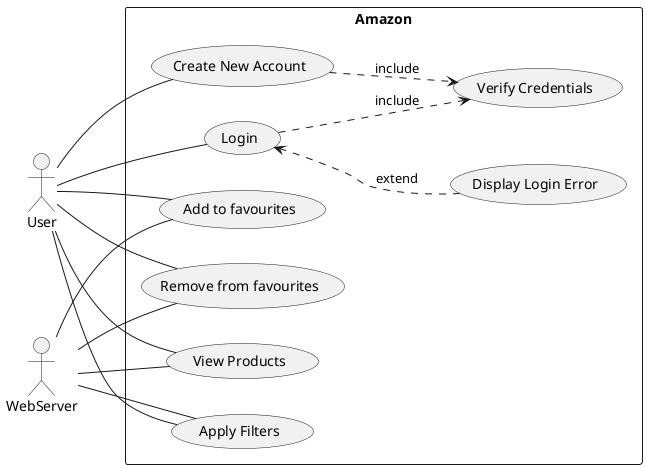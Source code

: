 @startuml
left to right direction

actor User as user
actor WebServer as server



rectangle Amazon{
(Login) as login
(Create New Account) as register
(Verify Credentials) as verify
(Display Login Error) as error
(Apply Filters) as filters
(View Products) as viewProducts
(Add to favourites) as addfav
(Remove from favourites) as remfav
}

login ..> verify : include
register ..> verify : include
login <.. error : extend

user -- login
user -- register
user -- filters
user -- viewProducts
user -- addfav
user -- remfav
server -- filters
server -- viewProducts
server -- addfav
server -- remfav


@enduml